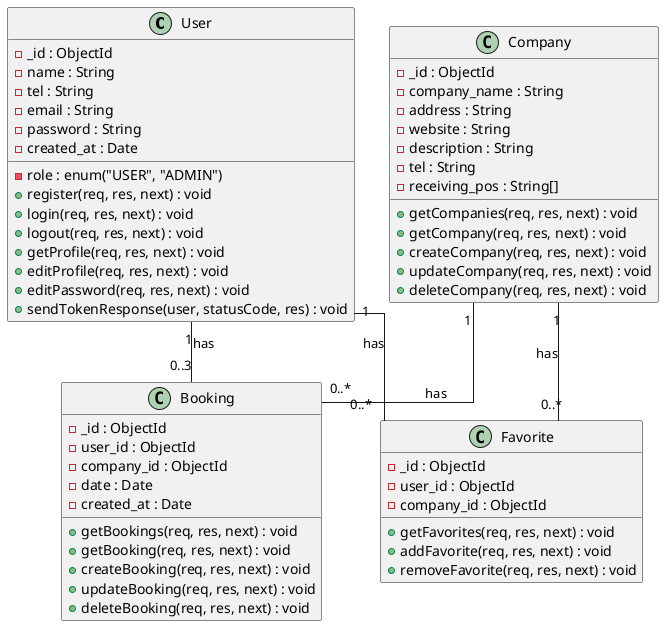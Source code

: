 @startuml Online Jobfair Class Diagram
skinparam linetype ortho

class User {
    - _id : ObjectId
    - name : String
    - tel : String
    - email : String
    - password : String
    - role : enum("USER", "ADMIN")
    - created_at : Date
    + register(req, res, next) : void
    + login(req, res, next) : void
    + logout(req, res, next) : void
    + getProfile(req, res, next) : void
    + editProfile(req, res, next) : void
    + editPassword(req, res, next) : void
    + sendTokenResponse(user, statusCode, res) : void
}

class Company {
    - _id : ObjectId
    - company_name : String
    - address : String
    - website : String
    - description : String
    - tel : String
    - receiving_pos : String[]
    + getCompanies(req, res, next) : void
    + getCompany(req, res, next) : void
    + createCompany(req, res, next) : void
    + updateCompany(req, res, next) : void
    + deleteCompany(req, res, next) : void
}

class Booking {
    - _id : ObjectId
    - user_id : ObjectId
    - company_id : ObjectId
    - date : Date
    - created_at : Date
    + getBookings(req, res, next) : void
    + getBooking(req, res, next) : void
    + createBooking(req, res, next) : void
    + updateBooking(req, res, next) : void
    + deleteBooking(req, res, next) : void
}

class Favorite {
    - _id : ObjectId
    - user_id : ObjectId
    - company_id : ObjectId
    + getFavorites(req, res, next) : void
    + addFavorite(req, res, next) : void
    + removeFavorite(req, res, next) : void
}

User "1" -- "0..3" Booking : has
Company "1" -- "0..*" Booking : has
User "1" -- "0..*" Favorite : has
Company "1" -- "0..*" Favorite : has

@enduml